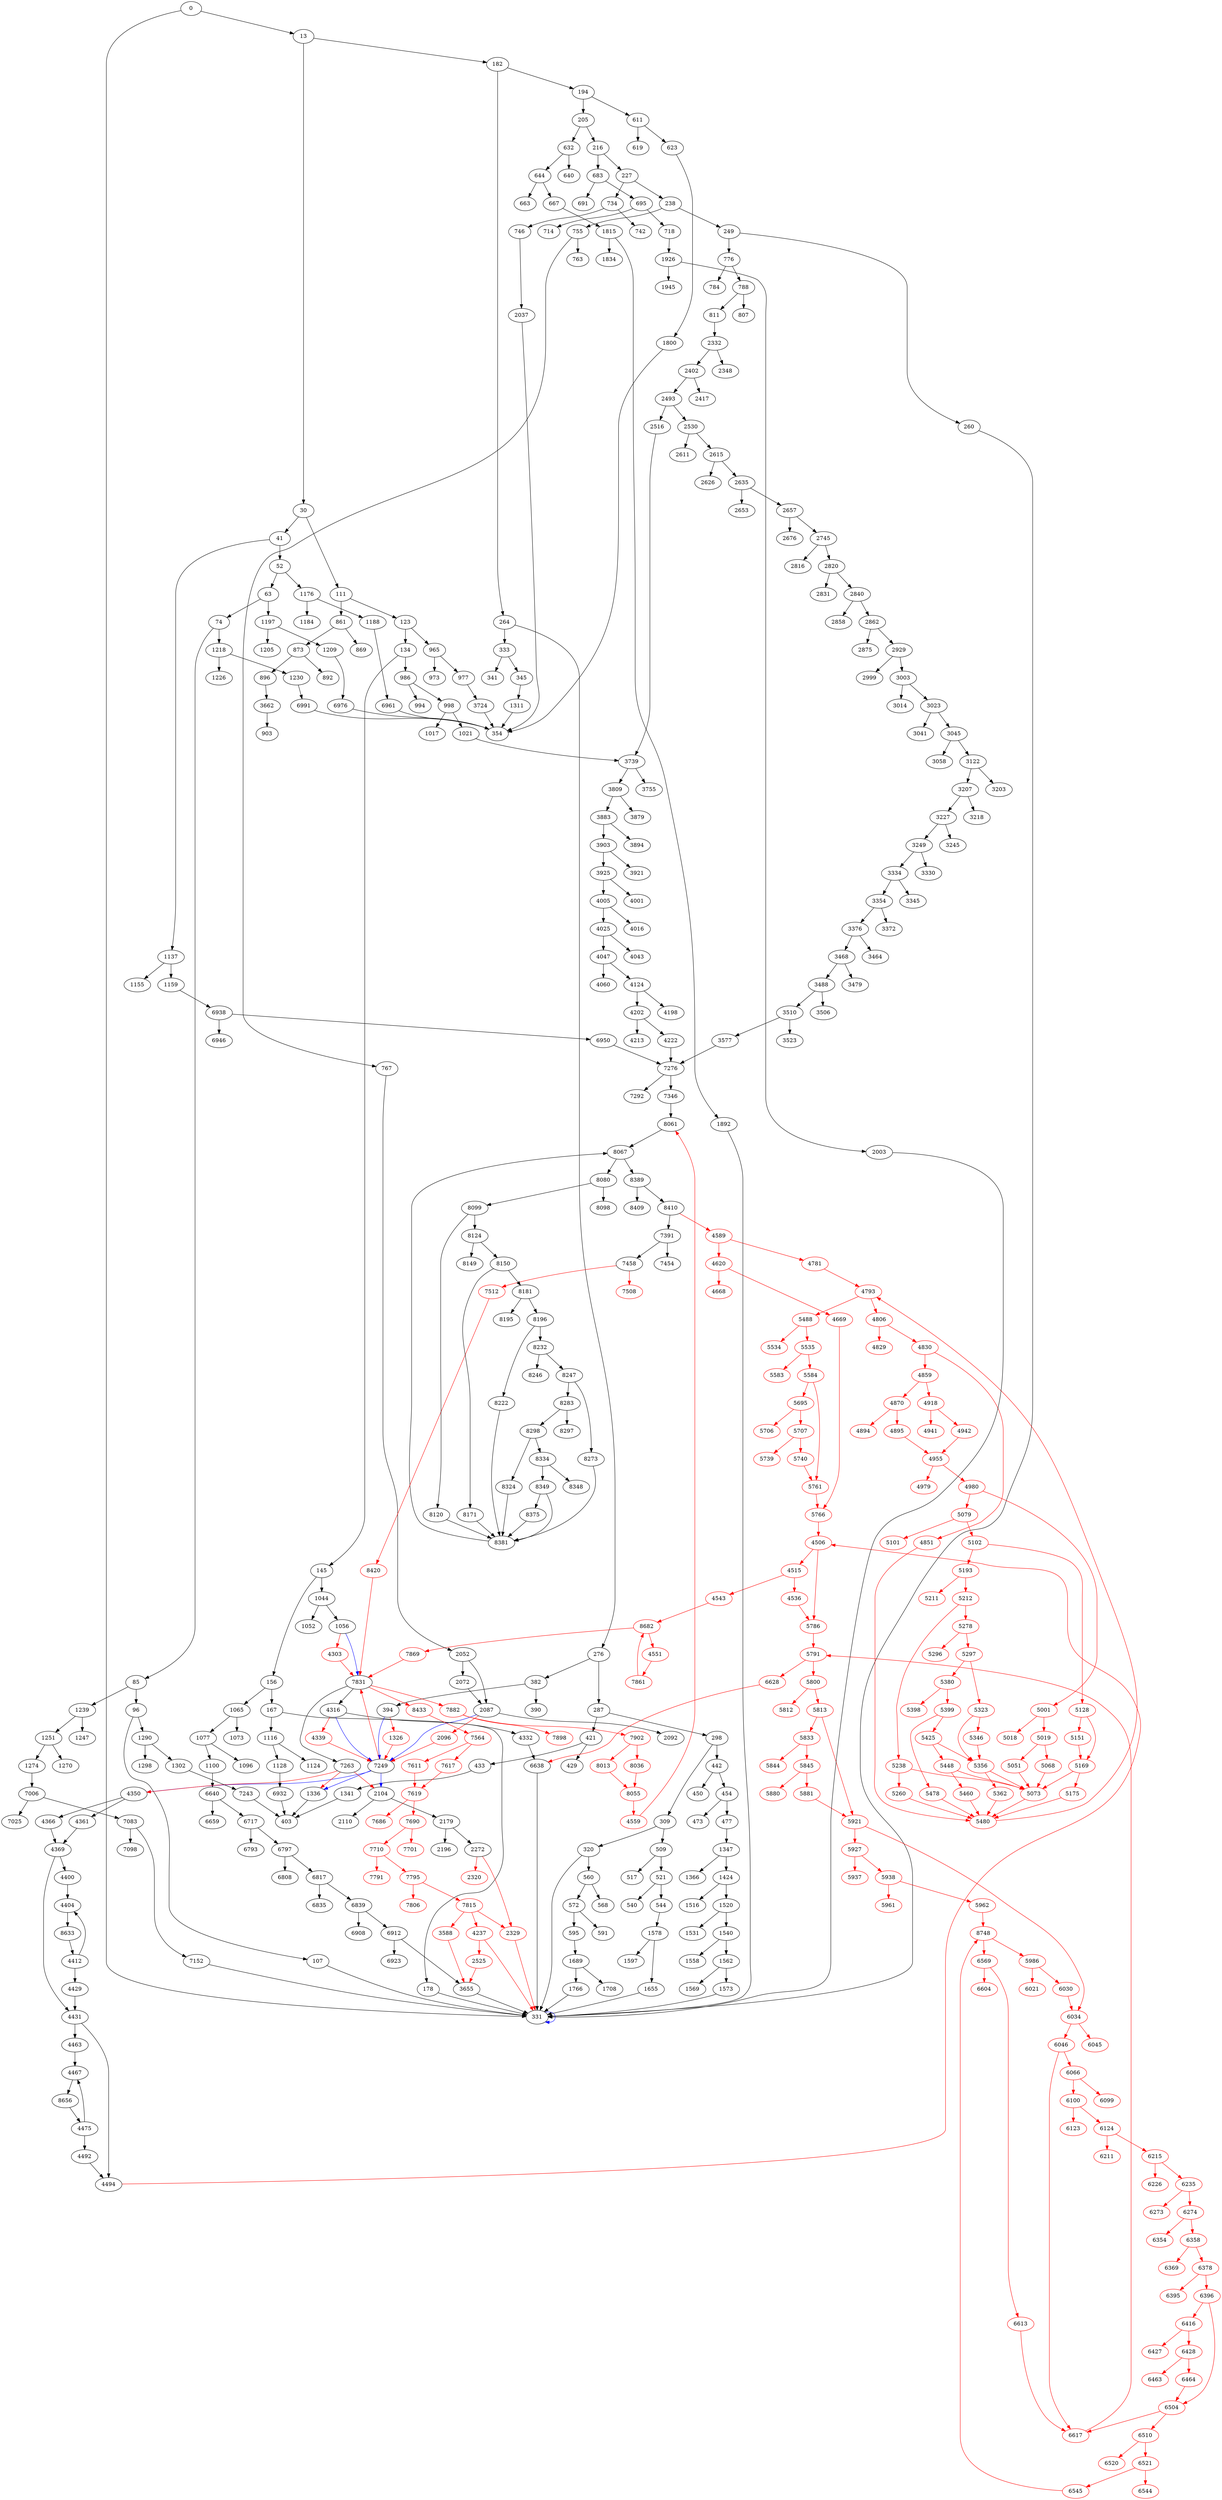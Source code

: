 digraph diff_Contract_0x0e26b2dc8ef577baf50891eac94f0def59b5da16 {
	0
	8195
	2052
	8196
	13
	2072
	4124
	30
	8222
	2087
	8232
	41
	2092
	2096 [color=red]
	52
	8246
	8247
	2104
	2110
	63
	6211 [color=red]
	6215 [color=red]
	74
	8273
	6226 [color=red]
	85
	6235 [color=red]
	8283
	96
	4198
	8297
	4202
	107
	8298
	111
	4213
	123
	4222
	6273 [color=red]
	6274 [color=red]
	2179
	8324
	134
	4237 [color=red]
	8334
	145
	2196
	156
	8348
	8349
	167
	178
	182
	8375
	8381
	194
	8389
	205
	4303 [color=red]
	6354 [color=red]
	6358 [color=red]
	216
	8409
	8410
	4316
	2272
	6369 [color=red]
	227
	8420 [color=red]
	6378 [color=red]
	4332
	238
	8433 [color=red]
	4339 [color=red]
	249
	6395 [color=red]
	6396 [color=red]
	4350
	260
	264
	4361
	4366
	2320 [color=red]
	4369
	6416 [color=red]
	276
	2329 [color=red]
	6427 [color=red]
	2332
	6428 [color=red]
	287
	298
	2348
	4400
	4404
	309
	4412
	6463 [color=red]
	320
	6464 [color=red]
	331
	333
	4429
	4431
	341
	345
	354
	2402
	6504 [color=red]
	6510 [color=red]
	4463
	2417
	4467
	6520 [color=red]
	6521 [color=red]
	4475
	382
	390
	394
	4492
	4494
	6544 [color=red]
	6545 [color=red]
	403
	4506 [color=red]
	4515 [color=red]
	421
	6569 [color=red]
	429
	433
	4536 [color=red]
	8633
	442
	2493
	4543 [color=red]
	450
	454
	4551 [color=red]
	6604 [color=red]
	4559 [color=red]
	8656
	2516
	6613 [color=red]
	473
	6617 [color=red]
	477
	2525 [color=red]
	2530
	6628 [color=red]
	8682 [color=red]
	4589 [color=red]
	6638
	6640
	509
	6659
	517
	521
	4620 [color=red]
	540
	544
	8748 [color=red]
	560
	2611
	2615
	568
	572
	4668 [color=red]
	4669 [color=red]
	6717
	2626
	2635
	591
	595
	2653
	2657
	611
	619
	623
	2676
	632
	640
	644
	6793
	6797
	663
	6808
	667
	6817
	683
	4781 [color=red]
	691
	6835
	695
	6839
	2745
	4793 [color=red]
	4806 [color=red]
	714
	718
	4829 [color=red]
	734
	4830 [color=red]
	742
	746
	755
	4851 [color=red]
	763
	4859 [color=red]
	6908
	767
	2816
	6912
	2820
	4870 [color=red]
	776
	6923
	2831
	784
	788
	6932
	2840
	6938
	4894 [color=red]
	4895 [color=red]
	6946
	6950
	807
	2858
	811
	2862
	6961
	4918 [color=red]
	2875
	6976
	4941 [color=red]
	4942 [color=red]
	6991
	4955 [color=red]
	861
	7006
	869
	873
	2929
	7025
	4979 [color=red]
	4980 [color=red]
	892
	896
	903
	5001 [color=red]
	5018 [color=red]
	5019 [color=red]
	7083
	2999
	7098
	3003
	5051 [color=red]
	965
	3014
	5068 [color=red]
	973
	3023
	977
	5073 [color=red]
	5079 [color=red]
	986
	3041
	994
	3045
	998
	5101 [color=red]
	5102 [color=red]
	7152
	3058
	1017
	1021
	5128 [color=red]
	1044
	1052
	5151 [color=red]
	1056
	1065
	1073
	3122
	5169 [color=red]
	1077
	5175 [color=red]
	1096
	5193 [color=red]
	7243
	1100
	7249
	5211 [color=red]
	1116
	5212 [color=red]
	7263
	1124
	1128
	7276
	1137
	5238 [color=red]
	7292
	1155
	3203
	1159
	3207
	5260 [color=red]
	3218
	1176
	3227
	5278 [color=red]
	1184
	1188
	1197
	3245
	5296 [color=red]
	3249
	5297 [color=red]
	7346
	1205
	1209
	1218
	1226
	5323 [color=red]
	1230
	1239
	1247
	7391
	5346 [color=red]
	1251
	5356 [color=red]
	5362 [color=red]
	1270
	1274
	3330
	5380 [color=red]
	3334
	1290
	3345
	1298
	1302
	5398 [color=red]
	5399 [color=red]
	3354
	7454
	1311
	7458
	3372
	1326 [color=red]
	3376
	5425 [color=red]
	1336
	1341
	1347
	5448 [color=red]
	5460 [color=red]
	7508 [color=red]
	1366
	7512 [color=red]
	5478 [color=red]
	5480 [color=red]
	5488 [color=red]
	3464
	3468
	7564 [color=red]
	1424
	3479
	5534 [color=red]
	5535 [color=red]
	3488
	3506
	3510
	7611 [color=red]
	7617 [color=red]
	3523
	7619 [color=red]
	5583 [color=red]
	5584 [color=red]
	1516
	1520
	3577
	1531
	1540
	3588 [color=red]
	7686 [color=red]
	7690 [color=red]
	7701 [color=red]
	1558
	1562
	7710 [color=red]
	1569
	1573
	1578
	1597
	5695 [color=red]
	3655
	5706 [color=red]
	5707 [color=red]
	3662
	5739 [color=red]
	5740 [color=red]
	7791 [color=red]
	7795 [color=red]
	1655
	7806 [color=red]
	5761 [color=red]
	5766 [color=red]
	7815 [color=red]
	3724
	7831
	1689
	5786 [color=red]
	3739
	5791 [color=red]
	5800 [color=red]
	3755
	1708
	5812 [color=red]
	5813 [color=red]
	7861 [color=red]
	7869 [color=red]
	5833 [color=red]
	7882 [color=red]
	5844 [color=red]
	5845 [color=red]
	7898 [color=red]
	7902 [color=red]
	3809
	1766
	5880 [color=red]
	5881 [color=red]
	1800
	1815
	5921 [color=red]
	3879
	5927 [color=red]
	1834
	3883
	5937 [color=red]
	5938 [color=red]
	3894
	3903
	5961 [color=red]
	5962 [color=red]
	8013 [color=red]
	3921
	3925
	5986 [color=red]
	1892
	8036 [color=red]
	8055 [color=red]
	8061
	8067
	6021 [color=red]
	1926
	6030 [color=red]
	8080
	6034 [color=red]
	1945
	6045 [color=red]
	6046 [color=red]
	4001
	8098
	8099
	4005
	4016
	6066 [color=red]
	8120
	4025
	8124
	4043
	4047
	2003
	6099 [color=red]
	6100 [color=red]
	8149
	8150
	4060
	6123 [color=red]
	6124 [color=red]
	8171
	2037
	8181
	7391 -> 7458
	85 -> 1239
	6797 -> 6808
	298 -> 309
	6797 -> 6817
	5346 -> 5356 [color=red]
	6274 -> 6358 [color=red]
	4515 -> 4543 [color=red]
	3739 -> 3755
	6066 -> 6100 [color=red]
	6030 -> 6034 [color=red]
	2037 -> 354
	5707 -> 5740 [color=red]
	96 -> 1290
	6717 -> 6793
	4918 -> 4942 [color=red]
	6938 -> 6950
	7902 -> 8036 [color=red]
	1578 -> 1655
	1044 -> 1056
	3809 -> 3883
	7249 -> 7831 [color=red]
	3023 -> 3041
	182 -> 264
	683 -> 695
	986 -> 998
	6416 -> 6428 [color=red]
	6235 -> 6273 [color=red]
	5480 -> 4793 [color=red]
	8196 -> 8222
	7346 -> 8061
	7902 -> 8013 [color=red]
	4980 -> 5001 [color=red]
	5169 -> 5175 [color=red]
	63 -> 1197
	6717 -> 6797
	2516 -> 3739
	260 -> 331
	8410 -> 7391
	8633 -> 4412
	3023 -> 3045
	6640 -> 6717
	2052 -> 2072
	2104 -> 2110
	3883 -> 3903
	8420 -> 7831 [color=red]
	7083 -> 7152
	5068 -> 5073 [color=red]
	2657 -> 2676
	1341 -> 403
	1218 -> 1226
	2745 -> 2816
	5128 -> 5151 [color=red]
	264 -> 333
	7869 -> 7831 [color=red]
	5707 -> 5739 [color=red]
	4412 -> 4404
	5238 -> 5260 [color=red]
	8232 -> 8246
	5460 -> 5480 [color=red]
	30 -> 111
	7152 -> 331
	6839 -> 6912
	7263 -> 4350 [color=red]
	3045 -> 3058
	2635 -> 2653
	6464 -> 6504 [color=red]
	7006 -> 7025
	6416 -> 6427 [color=red]
	4806 -> 4830 [color=red]
	8067 -> 8080
	1926 -> 1945
	1218 -> 1230
	5297 -> 5323 [color=red]
	5019 -> 5068 [color=red]
	611 -> 619
	8181 -> 8196
	4551 -> 7861 [color=red]
	1065 -> 1073
	5425 -> 5356 [color=red]
	755 -> 767
	194 -> 205
	8682 -> 4551 [color=red]
	298 -> 442
	6046 -> 6066 [color=red]
	227 -> 238
	2635 -> 2657
	107 -> 331
	287 -> 298
	6378 -> 6395 [color=red]
	5448 -> 5460 [color=red]
	5278 -> 5296 [color=red]
	320 -> 560
	320 -> 331
	5921 -> 5927 [color=red]
	611 -> 623
	1065 -> 1077
	6961 -> 354
	2402 -> 2417
	5399 -> 5478 [color=red]
	4942 -> 4955 [color=red]
	8656 -> 4475
	5193 -> 5211 [color=red]
	6932 -> 403
	4559 -> 8061 [color=red]
	8124 -> 8150
	2003 -> 331
	4806 -> 4829 [color=red]
	1290 -> 1298
	8036 -> 8055 [color=red]
	5584 -> 5761 [color=red]
	6991 -> 354
	4369 -> 4400
	1689 -> 1708
	134 -> 145
	182 -> 194
	8150 -> 8171
	5448 -> 5073 [color=red]
	52 -> 1176
	1336 -> 403
	3354 -> 3372
	5001 -> 5018 [color=red]
	767 -> 2052
	4492 -> 4494
	4463 -> 4467
	5212 -> 5238 [color=red]
	595 -> 1689
	7243 -> 403
	5921 -> 6034 [color=red]
	8273 -> 8381
	3207 -> 3218
	1815 -> 1834
	3207 -> 3227
	7831 -> 7263
	1290 -> 1302
	5938 -> 5961 [color=red]
	3925 -> 4001
	1239 -> 1247
	560 -> 568
	276 -> 382
	8349 -> 8375
	8080 -> 8098
	718 -> 1926
	1326 -> 7249 [color=red]
	2072 -> 2087
	8099 -> 8120
	7611 -> 7619 [color=red]
	382 -> 390
	776 -> 784
	4980 -> 5079 [color=red]
	3354 -> 3376
	178 -> 331
	5845 -> 5881 [color=red]
	2525 -> 3655 [color=red]
	8124 -> 8149
	8410 -> 4589 [color=red]
	2104 -> 2179
	5535 -> 5584 [color=red]
	5356 -> 5362 [color=red]
	8381 -> 8067
	6396 -> 6416 [color=red]
	3925 -> 4005
	30 -> 41
	2840 -> 2858
	5927 -> 5937 [color=red]
	521 -> 544
	2657 -> 2745
	8298 -> 8334
	632 -> 640
	2493 -> 2530
	6034 -> 6045 [color=red]
	8682 -> 7869 [color=red]
	123 -> 134
	5238 -> 5073 [color=red]
	382 -> 394
	776 -> 788
	13 -> 30
	7831 -> 7882 [color=red]
	156 -> 167
	5425 -> 5448 [color=red]
	216 -> 227
	264 -> 276
	7861 -> 8682 [color=red]
	1578 -> 1597
	544 -> 1578
	249 -> 260
	2840 -> 2862
	3739 -> 3809
	1100 -> 6640
	2493 -> 2516
	6569 -> 6604 [color=red]
	3003 -> 3014
	632 -> 644
	6569 -> 6613 [color=red]
	3003 -> 3023
	3510 -> 3577
	5380 -> 5399 [color=red]
	6521 -> 6545 [color=red]
	4202 -> 4213
	8334 -> 8349
	4202 -> 4222
	5845 -> 5880 [color=red]
	156 -> 1065
	8433 -> 7564 [color=red]
	2615 -> 2626
	7815 -> 3588 [color=red]
	2615 -> 2635
	695 -> 714
	1424 -> 1516
	3045 -> 3122
	421 -> 429
	998 -> 1017
	1766 -> 331
	227 -> 734
	6817 -> 6835
	63 -> 74
	111 -> 123
	167 -> 1116
	4830 -> 4851 [color=red]
	6640 -> 6659
	3903 -> 3921
	4047 -> 4060
	5356 -> 5073 [color=red]
	7564 -> 7617 [color=red]
	3122 -> 3203
	5362 -> 5480 [color=red]
	8375 -> 8381
	7795 -> 7806 [color=red]
	7795 -> 7815 [color=red]
	6124 -> 6211 [color=red]
	695 -> 718
	6066 -> 6099 [color=red]
	1424 -> 1520
	0 -> 13
	6510 -> 6521 [color=red]
	5128 -> 5169 [color=red]
	421 -> 433
	8389 -> 8410
	4918 -> 4941 [color=red]
	5073 -> 5480 [color=red]
	4431 -> 4463
	4793 -> 4806 [color=red]
	6396 -> 6504 [color=red]
	6100 -> 6124 [color=red]
	5380 -> 5398 [color=red]
	6521 -> 6544 [color=red]
	3903 -> 3925
	8334 -> 8348
	2862 -> 2875
	4494 -> 4506 [color=red]
	7083 -> 7098
	4404 -> 8633
	1347 -> 1366
	3122 -> 3207
	96 -> 107
	4955 -> 4980 [color=red]
	5584 -> 5695 [color=red]
	4475 -> 4492
	1116 -> 1124
	2745 -> 2820
	5800 -> 5813 [color=red]
	6358 -> 6369 [color=red]
	6358 -> 6378 [color=red]
	1230 -> 6991
	6428 -> 6464 [color=red]
	3376 -> 3464
	52 -> 63
	433 -> 1341
	4870 -> 4895 [color=red]
	3334 -> 3345
	3334 -> 3354
	85 -> 96
	7617 -> 7619 [color=red]
	4222 -> 7276
	216 -> 683
	4316 -> 4332
	3488 -> 3506
	134 -> 986
	7006 -> 7083
	8389 -> 8409
	8222 -> 8381
	2929 -> 2999
	3376 -> 3468
	6912 -> 6923
	6100 -> 6123 [color=red]
	6613 -> 6617 [color=red]
	4536 -> 5786 [color=red]
	1077 -> 1096
	7564 -> 7611 [color=red]
	1188 -> 6961
	2096 -> 7249 [color=red]
	477 -> 1347
	1520 -> 1531
	4515 -> 4536 [color=red]
	1520 -> 1540
	3488 -> 3510
	1137 -> 1155
	6628 -> 6638 [color=red]
	5800 -> 5812 [color=red]
	442 -> 450
	2820 -> 2831
	2820 -> 2840
	7690 -> 7701 [color=red]
	1274 -> 7006
	205 -> 632
	1056 -> 4303 [color=red]
	7690 -> 7710 [color=red]
	2332 -> 2348
	8181 -> 8195
	2929 -> 3003
	3724 -> 354
	5833 -> 5845 [color=red]
	7619 -> 7686 [color=red]
	1562 -> 1569
	7882 -> 7898 [color=red]
	5102 -> 5128 [color=red]
	4005 -> 4016
	4005 -> 4025
	4506 -> 5786 [color=red]
	74 -> 1218
	7710 -> 7791 [color=red]
	7831 -> 4316
	4467 -> 8656
	1077 -> 1100
	6950 -> 7276
	394 -> 1326 [color=red]
	509 -> 517
	6617 -> 5791 [color=red]
	5175 -> 5480 [color=red]
	4237 -> 331 [color=red]
	442 -> 454
	4620 -> 4669 [color=red]
	896 -> 3662
	4369 -> 4431
	4589 -> 4620 [color=red]
	5740 -> 5761 [color=red]
	1562 -> 1573
	2530 -> 2611
	7882 -> 7902 [color=red]
	7710 -> 7795 [color=red]
	5323 -> 5356 [color=red]
	5212 -> 5278 [color=red]
	623 -> 1800
	8055 -> 4559 [color=red]
	4332 -> 6638
	7276 -> 7292
	509 -> 521
	8247 -> 8283
	1239 -> 1251
	560 -> 572
	873 -> 892
	6046 -> 6617 [color=red]
	5766 -> 4506 [color=red]
	5488 -> 5535 [color=red]
	8099 -> 8124
	1251 -> 1270
	2179 -> 2272
	5833 -> 5844 [color=red]
	734 -> 742
	2272 -> 2320 [color=red]
	2530 -> 2615
	111 -> 861
	746 -> 2037
	2272 -> 2329 [color=red]
	4475 -> 4467
	276 -> 287
	788 -> 807
	345 -> 1311
	4047 -> 4124
	6235 -> 6274 [color=red]
	6274 -> 6354 [color=red]
	4669 -> 5766 [color=red]
	309 -> 320
	8324 -> 8381
	123 -> 965
	873 -> 896
	4620 -> 4668 [color=red]
	1044 -> 1052
	5079 -> 5102 [color=red]
	644 -> 663
	6504 -> 6510 [color=red]
	5323 -> 5346 [color=red]
	667 -> 1815
	5535 -> 5583 [color=red]
	788 -> 811
	3662 -> 903
	8247 -> 8273
	1311 -> 354
	4429 -> 4431
	5791 -> 6628 [color=red]
	6976 -> 354
	4400 -> 4404
	1128 -> 6932
	8298 -> 8324
	8171 -> 8381
	3249 -> 3330
	13 -> 182
	3510 -> 3523
	5488 -> 5534 [color=red]
	249 -> 776
	6638 -> 331
	194 -> 611
	8232 -> 8247
	287 -> 421
	8283 -> 8298
	644 -> 667
	5102 -> 5193 [color=red]
	6545 -> 8748 [color=red]
	1573 -> 331
	5695 -> 5707 [color=red]
	5478 -> 5480 [color=red]
	998 -> 1021
	6817 -> 6839
	1892 -> 331
	6504 -> 6617 [color=red]
	7263 -> 1336 [color=red]
	5019 -> 5051 [color=red]
	3249 -> 3334
	7512 -> 8420 [color=red]
	4303 -> 7831 [color=red]
	8748 -> 6569 [color=red]
	205 -> 216
	5079 -> 5101 [color=red]
	4859 -> 4918 [color=red]
	7263 -> 2104 [color=red]
	6839 -> 6908
	3883 -> 3894
	6215 -> 6226 [color=red]
	6124 -> 6215 [color=red]
	6215 -> 6235 [color=red]
	2862 -> 2929
	1176 -> 1184
	4350 -> 4366
	5986 -> 6021 [color=red]
	6378 -> 6396 [color=red]
	5278 -> 5297 [color=red]
	5986 -> 6030 [color=red]
	4851 -> 5480 [color=red]
	41 -> 1137
	7815 -> 2329 [color=red]
	7831 -> 8433 [color=red]
	5399 -> 5425 [color=red]
	5791 -> 5800 [color=red]
	4830 -> 4859 [color=red]
	4431 -> 4494
	755 -> 763
	5813 -> 5833 [color=red]
	8283 -> 8297
	145 -> 156
	8013 -> 8055 [color=red]
	5193 -> 5212 [color=red]
	2087 -> 2092
	5695 -> 5706 [color=red]
	1116 -> 1128
	4366 -> 4369
	6510 -> 6520 [color=red]
	1176 -> 1188
	4124 -> 4198
	4350 -> 4361
	238 -> 249
	1347 -> 1424
	4237 -> 2525 [color=red]
	2329 -> 331 [color=red]
	1926 -> 2003
	5051 -> 5073 [color=red]
	5151 -> 5169 [color=red]
	977 -> 3724
	8349 -> 8381
	8150 -> 8181
	4793 -> 5488 [color=red]
	1021 -> 3739
	0 -> 331
	1655 -> 331
	5001 -> 5019 [color=red]
	965 -> 973
	4955 -> 4979 [color=red]
	3655 -> 331
	2087 -> 2096 [color=red]
	4506 -> 4515 [color=red]
	4895 -> 4955 [color=red]
	4124 -> 4202
	5938 -> 5962 [color=red]
	5260 -> 5480 [color=red]
	3468 -> 3479
	3468 -> 3488
	6428 -> 6463 [color=red]
	333 -> 341
	1209 -> 6976
	8067 -> 8389
	4870 -> 4894 [color=red]
	8080 -> 8099
	5881 -> 5921 [color=red]
	2332 -> 2402
	1800 -> 354
	8061 -> 8067
	965 -> 977
	7815 -> 4237 [color=red]
	2402 -> 2493
	1302 -> 7243
	1137 -> 1159
	7458 -> 7508 [color=red]
	4339 -> 7249 [color=red]
	5927 -> 5938 [color=red]
	1540 -> 1558
	333 -> 345
	3588 -> 3655 [color=red]
	4412 -> 4429
	7619 -> 7690 [color=red]
	1689 -> 1766
	454 -> 473
	5297 -> 5380 [color=red]
	6034 -> 6046 [color=red]
	861 -> 869
	3577 -> 7276
	145 -> 1044
	5786 -> 5791 [color=red]
	4025 -> 4043
	5813 -> 5921 [color=red]
	1197 -> 1205
	3227 -> 3245
	1815 -> 1892
	4543 -> 8682 [color=red]
	2179 -> 2196
	7458 -> 7512 [color=red]
	7276 -> 7346
	1159 -> 6938
	521 -> 540
	1540 -> 1562
	41 -> 52
	238 -> 755
	572 -> 591
	4361 -> 4369
	454 -> 477
	5761 -> 5766 [color=red]
	8120 -> 8381
	861 -> 873
	74 -> 85
	2052 -> 2087
	6912 -> 3655
	7391 -> 7454
	5169 -> 5073 [color=red]
	4025 -> 4047
	4316 -> 4339 [color=red]
	167 -> 178
	309 -> 509
	5962 -> 8748 [color=red]
	1197 -> 1209
	3227 -> 3249
	4589 -> 4781 [color=red]
	4781 -> 4793 [color=red]
	8196 -> 8232
	6938 -> 6946
	4859 -> 4870 [color=red]
	3809 -> 3879
	811 -> 2332
	1251 -> 1274
	734 -> 746
	572 -> 595
	683 -> 691
	8748 -> 5986 [color=red]
	986 -> 994
	1056 -> 7831 [color=blue]
	331 -> 331 [color=blue]
	2087 -> 7249 [color=blue]
	4316 -> 7249 [color=blue]
	394 -> 7249 [color=blue]
	7249 -> 1336 [color=blue]
	7249 -> 2104 [color=blue]
	7249 -> 4350 [color=blue]
}
